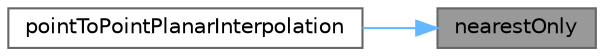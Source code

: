 digraph "nearestOnly"
{
 // LATEX_PDF_SIZE
  bgcolor="transparent";
  edge [fontname=Helvetica,fontsize=10,labelfontname=Helvetica,labelfontsize=10];
  node [fontname=Helvetica,fontsize=10,shape=box,height=0.2,width=0.4];
  rankdir="RL";
  Node1 [id="Node000001",label="nearestOnly",height=0.2,width=0.4,color="gray40", fillcolor="grey60", style="filled", fontcolor="black",tooltip=" "];
  Node1 -> Node2 [id="edge1_Node000001_Node000002",dir="back",color="steelblue1",style="solid",tooltip=" "];
  Node2 [id="Node000002",label="pointToPointPlanarInterpolation",height=0.2,width=0.4,color="grey40", fillcolor="white", style="filled",URL="$classFoam_1_1pointToPointPlanarInterpolation.html#a623da9635202acba143cf551648f9ccc",tooltip=" "];
}
